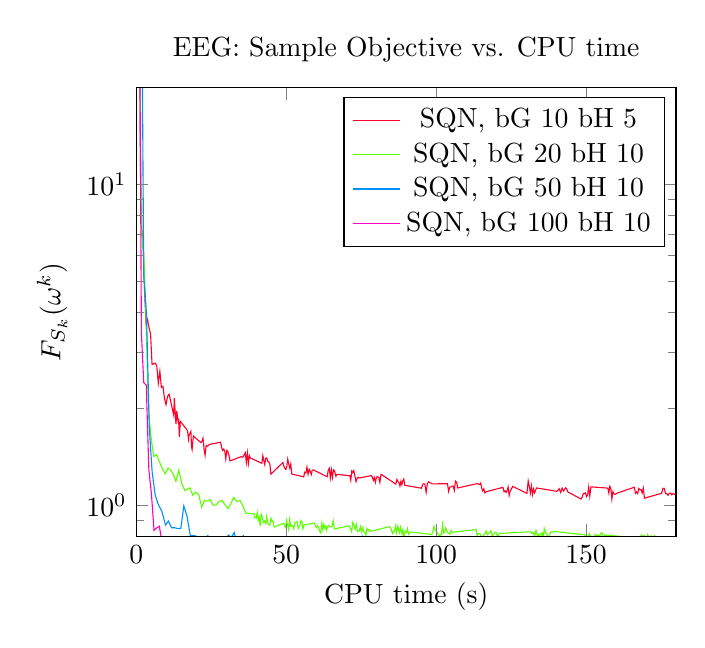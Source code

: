 % This file was created by matplotlib v0.1.0.
% Copyright (c) 2010--2014, Nico Schlömer <nico.schloemer@gmail.com>
% All rights reserved.
% 
% The lastest updates can be retrieved from
% 
% https://github.com/nschloe/matplotlib2tikz
% 
% where you can also submit bug reports and leavecomments.
% 
\begin{tikzpicture}

\definecolor{color1}{rgb}{0.36,1,0}
\definecolor{color0}{rgb}{1,0,0.16}
\definecolor{color3}{rgb}{1,0,0.75}
\definecolor{color2}{rgb}{0,0.562,1}

\begin{axis}[
title={EEG: Sample Objective vs. CPU time},
xlabel={CPU time (s)},
ylabel={$F_{S_k}(\omega^k)$},
xmin=0, xmax=180,
ymin=0.8, ymax=20,
ymode=log,
axis on top,
legend entries={{SQN, bG 10 bH 5},{SQN, bG 20 bH 10},{SQN, bG 50 bH 10},{SQN, bG 100 bH 10}}
]
\addplot [color0]
coordinates {
(0.881,77.985)
(1.336,12.322)
(1.782,7.245)
(2.251,6.673)
(2.743,4.625)
(3.236,3.683)
(3.734,3.794)
(4.224,3.572)
(4.744,3.419)
(5.238,2.746)
(6.293,2.772)
(6.812,2.712)
(7.324,2.4)
(7.842,2.614)
(8.358,2.327)
(8.873,2.346)
(9.388,2.151)
(9.901,2.056)
(10.415,2.185)
(10.928,2.218)
(12.45,1.911)
(12.676,2.159)
(12.89,1.99)
(13.216,1.79)
(13.503,1.968)
(13.706,1.88)
(13.897,1.829)
(14.091,1.844)
(14.356,1.633)
(14.664,1.824)
(16.772,1.724)
(17.088,1.701)
(17.406,1.606)
(17.62,1.659)
(17.898,1.675)
(18.199,1.698)
(18.401,1.518)
(18.598,1.49)
(18.832,1.576)
(19.033,1.642)
(21.235,1.575)
(21.526,1.566)
(21.874,1.581)
(22.227,1.617)
(22.576,1.498)
(22.928,1.431)
(23.277,1.534)
(23.624,1.526)
(23.974,1.533)
(24.326,1.546)
(28.088,1.571)
(28.442,1.511)
(28.788,1.481)
(29.135,1.495)
(29.485,1.473)
(29.832,1.394)
(30.182,1.482)
(30.534,1.468)
(30.887,1.434)
(31.238,1.373)
(34.943,1.416)
(35.291,1.411)
(35.64,1.414)
(35.984,1.436)
(36.334,1.456)
(36.681,1.359)
(37.029,1.456)
(37.377,1.348)
(37.718,1.424)
(38.029,1.403)
(41.879,1.35)
(42.19,1.426)
(42.5,1.382)
(42.817,1.339)
(43.162,1.398)
(43.505,1.404)
(43.856,1.37)
(44.205,1.364)
(44.556,1.337)
(44.882,1.249)
(48.877,1.358)
(49.222,1.319)
(49.555,1.3)
(49.87,1.291)
(50.186,1.323)
(50.496,1.391)
(50.823,1.344)
(51.162,1.305)
(51.501,1.343)
(51.835,1.25)
(55.814,1.225)
(56.169,1.267)
(56.557,1.26)
(56.913,1.314)
(57.269,1.247)
(57.628,1.294)
(57.981,1.277)
(58.335,1.245)
(58.682,1.285)
(59.031,1.288)
(63.65,1.226)
(64.004,1.283)
(64.358,1.303)
(64.706,1.216)
(65.057,1.288)
(65.405,1.22)
(65.753,1.289)
(66.103,1.28)
(66.571,1.23)
(66.941,1.247)
(71.195,1.235)
(71.525,1.195)
(71.84,1.277)
(72.166,1.264)
(72.52,1.282)
(72.897,1.236)
(73.273,1.184)
(73.632,1.209)
(73.986,1.222)
(74.342,1.215)
(78.342,1.236)
(78.695,1.224)
(79.036,1.194)
(79.377,1.219)
(79.737,1.178)
(80.108,1.224)
(80.488,1.226)
(80.862,1.219)
(81.242,1.177)
(81.613,1.248)
(86.555,1.163)
(86.914,1.203)
(87.273,1.184)
(87.612,1.174)
(87.927,1.147)
(88.24,1.186)
(88.553,1.159)
(88.869,1.19)
(89.206,1.206)
(89.536,1.153)
(95.124,1.129)
(95.481,1.159)
(95.891,1.168)
(96.25,1.161)
(96.662,1.096)
(97.074,1.168)
(97.534,1.183)
(97.894,1.174)
(98.248,1.172)
(98.601,1.165)
(103.774,1.166)
(104.162,1.104)
(104.525,1.137)
(104.892,1.139)
(105.278,1.146)
(105.681,1.147)
(106.061,1.111)
(106.442,1.188)
(106.833,1.177)
(107.197,1.131)
(113.461,1.166)
(113.821,1.168)
(114.17,1.162)
(114.518,1.159)
(114.867,1.171)
(115.202,1.13)
(115.522,1.108)
(115.886,1.124)
(116.275,1.091)
(116.667,1.101)
(122.28,1.136)
(122.66,1.101)
(123.0,1.109)
(123.338,1.095)
(123.677,1.109)
(124.005,1.139)
(124.353,1.072)
(124.699,1.107)
(125.099,1.121)
(125.521,1.144)
(130.282,1.088)
(130.702,1.19)
(131.105,1.14)
(131.445,1.091)
(131.788,1.147)
(132.148,1.08)
(132.46,1.122)
(132.796,1.093)
(133.142,1.111)
(133.492,1.131)
(140.196,1.104)
(140.596,1.111)
(141.028,1.125)
(141.531,1.095)
(142.018,1.13)
(142.409,1.107)
(142.78,1.116)
(143.151,1.132)
(143.521,1.126)
(143.926,1.099)
(148.344,1.045)
(148.702,1.059)
(149.056,1.085)
(149.437,1.086)
(149.797,1.093)
(150.155,1.063)
(150.524,1.076)
(150.885,1.14)
(151.243,1.066)
(151.627,1.14)
(157.262,1.13)
(157.602,1.09)
(157.927,1.145)
(158.267,1.131)
(158.615,1.045)
(158.963,1.102)
(159.321,1.084)
(159.703,1.08)
(160.075,1.086)
(160.456,1.091)
(166.089,1.137)
(166.493,1.088)
(166.872,1.1)
(167.235,1.087)
(167.602,1.127)
(167.967,1.117)
(168.336,1.119)
(168.714,1.091)
(169.1,1.129)
(169.48,1.051)
(175.22,1.089)
(175.643,1.127)
(176.046,1.129)
(176.514,1.087)
(176.913,1.088)
(177.32,1.073)
(177.766,1.087)
(178.218,1.091)
(178.607,1.077)
(179.013,1.087)
(183.988,1.025)
(184.337,1.128)
(184.658,1.104)
(184.991,1.126)
(185.326,1.018)
(185.658,1.05)
(185.995,1.057)
(186.345,1.073)
(186.717,1.059)
(187.1,1.105)
(193.879,1.092)
(194.266,1.12)
(194.662,1.12)
(195.055,1.076)
(195.437,1.073)
(195.805,1.035)
(196.181,1.063)
(196.566,1.101)
(196.941,1.071)
(197.328,1.063)

};
\addplot [color1]
coordinates {
(0.978,78.186)
(1.52,10.139)
(1.973,6.404)
(2.462,6.125)
(3.216,3.878)
(3.874,2.194)
(4.398,1.817)
(5.034,1.588)
(5.813,1.419)
(6.768,1.437)
(7.689,1.365)
(8.62,1.302)
(9.594,1.252)
(10.612,1.305)
(11.633,1.28)
(12.564,1.232)
(13.201,1.186)
(14.147,1.285)
(15.203,1.167)
(16.166,1.11)
(17.865,1.132)
(18.812,1.075)
(19.785,1.097)
(20.805,1.078)
(21.781,0.986)
(22.732,1.034)
(23.675,1.029)
(24.617,1.04)
(25.583,1.001)
(26.591,1.0)
(27.565,1.027)
(28.597,1.034)
(29.587,1.002)
(30.533,0.975)
(31.475,1.009)
(32.45,1.056)
(33.519,1.026)
(34.585,1.034)
(35.581,0.991)
(36.585,0.944)
(39.248,0.939)
(39.594,0.914)
(39.967,0.909)
(40.32,0.949)
(40.655,0.897)
(40.985,0.918)
(41.315,0.86)
(41.645,0.938)
(42.011,0.919)
(42.335,0.883)
(42.726,0.892)
(43.105,0.877)
(43.471,0.921)
(43.827,0.874)
(44.185,0.871)
(44.546,0.866)
(44.903,0.91)
(45.258,0.891)
(45.61,0.892)
(45.96,0.854)
(49.116,0.878)
(49.455,0.863)
(49.783,0.852)
(50.113,0.896)
(50.44,0.869)
(50.783,0.842)
(51.138,0.901)
(51.496,0.858)
(51.845,0.863)
(52.195,0.862)
(52.544,0.844)
(52.894,0.882)
(53.243,0.886)
(53.62,0.889)
(53.995,0.846)
(54.564,0.863)
(54.902,0.896)
(55.235,0.885)
(55.567,0.843)
(55.897,0.867)
(59.307,0.88)
(59.67,0.866)
(60.046,0.851)
(60.438,0.863)
(60.794,0.851)
(61.152,0.829)
(61.513,0.819)
(61.874,0.877)
(62.204,0.837)
(62.538,0.872)
(62.854,0.849)
(63.165,0.858)
(63.48,0.834)
(63.79,0.859)
(64.103,0.865)
(64.417,0.855)
(64.758,0.856)
(65.294,0.857)
(65.655,0.894)
(66.053,0.842)
(70.934,0.862)
(71.362,0.849)
(71.795,0.827)
(72.196,0.883)
(72.572,0.868)
(72.971,0.842)
(73.357,0.871)
(73.725,0.829)
(74.055,0.828)
(74.39,0.834)
(74.749,0.857)
(75.107,0.824)
(75.482,0.851)
(75.867,0.825)
(76.228,0.822)
(76.579,0.803)
(76.915,0.846)
(77.253,0.834)
(77.601,0.84)
(77.965,0.828)
(84.472,0.857)
(84.781,0.849)
(85.095,0.839)
(85.41,0.816)
(85.73,0.828)
(86.092,0.826)
(86.455,0.861)
(86.826,0.821)
(87.24,0.861)
(87.733,0.821)
(88.12,0.854)
(88.527,0.815)
(88.907,0.839)
(89.277,0.789)
(89.667,0.828)
(90.048,0.821)
(90.425,0.845)
(90.805,0.811)
(91.123,0.817)
(91.438,0.825)
(98.542,0.81)
(98.917,0.828)
(99.295,0.859)
(99.661,0.834)
(100.05,0.831)
(100.406,0.819)
(100.728,0.81)
(101.077,0.802)
(101.43,0.81)
(101.776,0.809)
(102.124,0.871)
(102.486,0.818)
(102.826,0.82)
(103.166,0.849)
(103.554,0.834)
(103.884,0.821)
(104.245,0.815)
(104.615,0.812)
(105.0,0.834)
(105.393,0.823)
(113.319,0.839)
(113.677,0.804)
(114.006,0.814)
(114.369,0.814)
(114.725,0.812)
(115.077,0.794)
(115.47,0.78)
(115.888,0.809)
(116.288,0.814)
(116.673,0.83)
(117.116,0.809)
(117.544,0.815)
(118.278,0.832)
(118.718,0.802)
(119.214,0.812)
(119.585,0.824)
(119.939,0.823)
(120.287,0.805)
(120.644,0.797)
(121.015,0.816)
(131.531,0.826)
(131.947,0.815)
(132.445,0.821)
(132.852,0.8)
(133.301,0.834)
(133.813,0.803)
(134.244,0.812)
(134.627,0.781)
(134.999,0.817)
(135.372,0.82)
(135.698,0.78)
(136.046,0.846)
(136.463,0.823)
(136.835,0.817)
(137.229,0.796)
(137.63,0.8)
(138.001,0.817)
(138.411,0.826)
(138.801,0.824)
(139.184,0.828)
(149.57,0.808)
(149.971,0.778)
(150.353,0.794)
(150.749,0.805)
(151.165,0.815)
(151.557,0.797)
(151.946,0.784)
(152.346,0.784)
(152.772,0.805)
(153.222,0.811)
(153.596,0.794)
(153.993,0.808)
(154.367,0.803)
(154.737,0.807)
(155.103,0.82)
(155.471,0.815)
(155.869,0.785)
(156.256,0.807)
(156.636,0.798)
(157.011,0.807)
(167.628,0.787)
(168.042,0.794)
(168.4,0.806)
(168.769,0.765)
(169.122,0.803)
(169.458,0.803)
(169.808,0.78)
(170.179,0.771)
(170.549,0.809)
(170.96,0.796)
(171.326,0.795)
(171.683,0.802)
(172.034,0.783)
(172.389,0.785)
(172.745,0.804)
(173.099,0.797)
(173.435,0.794)
(173.755,0.776)
(174.07,0.766)
(174.387,0.779)
(185.148,0.784)
(185.551,0.761)
(185.944,0.794)
(186.342,0.795)
(186.73,0.778)
(187.145,0.77)
(187.541,0.8)
(187.929,0.765)
(188.32,0.777)
(188.745,0.821)
(189.126,0.795)
(189.444,0.799)
(189.755,0.799)
(190.07,0.795)
(190.382,0.794)
(190.697,0.761)
(191.035,0.786)
(191.368,0.779)
(191.699,0.8)
(192.038,0.77)

};
\addplot [color2]
coordinates {
(1.609,77.871)
(2.461,5.193)
(3.39,3.957)
(4.302,1.748)
(5.275,1.266)
(6.324,1.071)
(7.35,1.003)
(8.471,0.959)
(9.729,0.867)
(10.698,0.892)
(11.74,0.85)
(12.799,0.85)
(13.91,0.845)
(14.84,0.846)
(15.828,0.994)
(16.87,0.927)
(17.98,0.805)
(18.924,0.804)
(19.896,0.801)
(20.88,0.78)
(21.852,0.768)
(22.805,0.786)
(23.807,0.803)
(24.804,0.785)
(25.78,0.763)
(26.702,0.765)
(27.678,0.786)
(28.663,0.772)
(29.702,0.773)
(30.695,0.807)
(31.67,0.793)
(32.643,0.822)
(33.692,0.756)
(34.683,0.789)
(35.715,0.803)
(36.761,0.759)
(37.786,0.719)
(38.813,0.725)
(39.851,0.763)
(40.805,0.741)
(41.763,0.727)
(42.81,0.741)
(43.781,0.723)
(44.785,0.752)
(45.811,0.704)
(46.844,0.718)
(47.901,0.769)
(48.949,0.729)
(50.013,0.722)
(51.028,0.728)
(52.852,0.721)
(53.864,0.726)
(54.835,0.712)
(55.929,0.736)
(56.947,0.714)
(57.976,0.747)
(59.042,0.733)
(60.088,0.728)
(61.054,0.747)
(62.026,0.731)
(63.017,0.715)
(64.072,0.7)
(65.119,0.727)
(66.171,0.729)
(67.228,0.742)
(68.257,0.722)
(69.292,0.719)
(70.318,0.719)
(71.338,0.74)
(72.368,0.719)
(73.396,0.748)
(74.421,0.73)
(75.426,0.795)
(76.343,0.725)
(77.331,0.737)
(78.306,0.738)
(79.335,0.721)
(80.305,0.717)
(81.304,0.736)
(82.33,0.732)
(83.377,0.737)
(84.408,0.71)
(85.49,0.719)
(86.509,0.721)
(87.6,0.725)
(88.706,0.717)
(89.794,0.771)
(90.841,0.71)
(91.89,0.707)
(92.936,0.742)
(93.977,0.727)
(95.02,0.725)
(96.054,0.711)
(97.077,0.724)
(98.068,0.717)
(99.027,0.712)
(99.98,0.706)
(100.936,0.724)
(101.842,0.71)
(102.831,0.716)
(105.903,0.727)
(106.234,0.713)
(106.573,0.719)
(106.91,0.719)
(107.248,0.708)
(107.586,0.711)
(107.924,0.72)
(108.261,0.714)
(108.6,0.697)
(108.937,0.702)
(109.277,0.708)
(109.61,0.706)
(109.943,0.694)
(110.271,0.711)
(110.582,0.717)
(110.895,0.709)
(111.205,0.717)
(111.518,0.697)
(111.832,0.706)
(112.145,0.707)
(112.457,0.707)
(112.769,0.714)
(113.079,0.711)
(113.391,0.711)
(113.702,0.705)
(114.016,0.71)
(114.327,0.701)
(114.638,0.709)
(114.95,0.702)
(115.262,0.699)
(115.573,0.702)
(115.902,0.698)
(116.235,0.704)
(116.58,0.71)
(116.924,0.703)
(117.263,0.707)
(117.595,0.696)
(117.937,0.708)
(118.269,0.7)
(118.617,0.699)
(118.941,0.697)
(119.277,0.702)
(119.619,0.706)
(119.957,0.711)
(120.298,0.697)
(120.637,0.706)
(120.977,0.702)
(121.317,0.711)
(121.656,0.71)
(121.996,0.705)
(124.765,0.702)
(125.076,0.695)
(125.39,0.708)
(125.699,0.689)
(126.012,0.696)
(126.322,0.707)
(126.634,0.708)
(126.942,0.704)
(127.253,0.692)
(127.564,0.696)
(127.876,0.713)
(128.185,0.705)
(128.498,0.698)
(128.81,0.719)
(129.122,0.725)
(129.431,0.7)
(129.742,0.707)
(130.06,0.703)
(130.396,0.701)
(130.727,0.713)
(131.057,0.688)
(131.394,0.701)
(131.729,0.703)
(132.07,0.696)
(132.417,0.721)
(132.743,0.71)
(133.085,0.702)
(133.424,0.689)
(133.764,0.71)
(134.102,0.71)
(134.444,0.7)
(134.783,0.695)
(135.124,0.712)
(135.464,0.688)
(135.804,0.699)
(136.144,0.709)
(136.483,0.701)
(136.821,0.688)
(137.147,0.71)
(137.48,0.707)
(137.82,0.696)
(138.15,0.696)
(138.464,0.692)
(138.806,0.7)
(139.14,0.703)
(139.46,0.694)
(139.786,0.705)
(140.132,0.715)
(140.466,0.702)
(140.798,0.693)
(144.176,0.711)
(144.49,0.711)
(144.811,0.706)
(145.145,0.711)
(145.484,0.71)
(145.818,0.692)
(146.151,0.691)
(146.49,0.69)
(146.831,0.697)
(147.181,0.703)
(147.518,0.695)
(147.866,0.709)
(148.196,0.708)
(148.518,0.712)
(148.843,0.704)
(149.164,0.707)
(149.487,0.689)
(149.807,0.696)
(150.15,0.698)
(150.485,0.693)
(150.828,0.709)
(151.155,0.697)
(151.474,0.71)
(151.824,0.697)
(152.158,0.711)
(152.488,0.686)
(152.842,0.681)
(153.18,0.706)
(153.527,0.702)
(153.841,0.697)
(154.176,0.699)
(154.493,0.697)
(154.817,0.688)
(155.151,0.697)
(155.47,0.7)
(155.787,0.699)
(156.107,0.699)
(156.424,0.686)
(156.744,0.683)
(157.064,0.707)
(157.382,0.699)
(157.7,0.692)
(158.019,0.699)
(158.335,0.691)
(158.662,0.693)
(158.981,0.709)
(159.305,0.695)
(159.632,0.691)
(159.953,0.704)
(160.283,0.701)
(165.138,0.693)
(165.448,0.685)
(165.763,0.687)
(166.074,0.693)
(166.387,0.695)
(166.701,0.699)
(167.015,0.694)
(167.344,0.707)
(167.684,0.705)
(168.017,0.696)
(168.359,0.693)
(168.695,0.699)
(169.028,0.691)
(169.371,0.702)
(169.699,0.692)
(170.042,0.691)
(170.385,0.698)
(170.727,0.701)
(171.069,0.699)
(171.411,0.707)
(171.753,0.698)
(172.094,0.71)
(172.436,0.707)
(172.776,0.696)
(173.117,0.699)
(173.458,0.699)
(173.805,0.711)
(174.157,0.705)
(174.499,0.693)
(174.84,0.706)
(175.183,0.706)
(175.525,0.703)
(175.865,0.706)
(176.204,0.705)
(176.544,0.688)
(176.888,0.687)
(177.226,0.711)
(177.568,0.698)
(177.905,0.699)
(178.246,0.713)
(178.59,0.707)
(178.94,0.706)
(179.279,0.684)
(179.623,0.71)
(179.963,0.71)
(180.307,0.702)
(180.636,0.71)
(180.95,0.698)
(181.262,0.695)
(181.577,0.689)
(187.204,0.7)
(187.545,0.699)
(187.886,0.691)
(188.227,0.698)
(188.567,0.701)
(188.907,0.698)
(189.245,0.696)
(189.586,0.687)
(189.926,0.703)
(190.267,0.701)
(190.607,0.689)
(190.948,0.694)
(191.288,0.692)
(191.629,0.7)
(191.959,0.689)
(192.155,0.685)
(192.35,0.678)
(192.548,0.698)
(192.74,0.712)
(192.942,0.686)
(193.134,0.703)
(193.325,0.688)
(193.522,0.707)
(193.839,0.69)
(194.135,0.699)
(194.329,0.699)
(194.523,0.701)
(194.841,0.701)
(195.162,0.705)
(195.482,0.689)
(195.804,0.706)
(196.125,0.695)
(196.446,0.694)
(196.765,0.692)
(197.085,0.695)
(197.399,0.696)
(197.71,0.704)
(198.023,0.701)
(198.335,0.698)
(198.634,0.7)
(198.838,0.695)
(199.023,0.708)
(199.209,0.693)
(199.394,0.691)
(199.58,0.698)
(199.771,0.694)
(199.958,0.702)

};
\addplot [color3]
coordinates {
(0.894,78.331)
(1.685,3.435)
(2.47,2.409)
(3.308,2.368)
(4.171,1.291)
(5.037,1.082)
(5.898,0.834)
(6.765,0.849)
(7.665,0.859)
(8.527,0.771)
(9.385,0.754)
(10.283,0.771)
(10.857,0.743)
(11.423,0.726)
(11.99,0.726)
(12.537,0.718)
(13.102,0.763)
(13.665,0.767)
(14.207,0.711)
(14.793,0.751)
(15.347,0.717)
(15.92,0.724)
(16.504,0.723)
(17.07,0.717)
(17.685,0.716)
(18.286,0.704)
(18.858,0.69)
(19.422,0.71)
(19.997,0.712)
(20.569,0.697)
(21.149,0.7)
(21.719,0.698)
(22.293,0.703)
(22.831,0.707)
(23.432,0.735)
(23.994,0.689)
(24.56,0.726)
(25.122,0.693)
(25.679,0.7)
(26.244,0.716)
(26.803,0.7)
(27.403,0.693)
(27.973,0.704)
(28.587,0.701)
(29.158,0.691)
(29.7,0.699)
(30.273,0.733)
(30.861,0.699)
(31.454,0.688)
(32.042,0.696)
(32.64,0.686)
(33.242,0.706)
(33.835,0.716)
(34.437,0.701)
(35.012,0.692)
(35.581,0.706)
(36.154,0.719)
(36.723,0.706)
(37.292,0.71)
(37.856,0.703)
(38.483,0.693)
(39.073,0.693)
(39.744,0.696)
(40.378,0.709)
(40.931,0.718)
(41.494,0.738)
(42.054,0.703)
(42.603,0.71)
(43.19,0.714)
(43.804,0.694)
(44.39,0.729)
(44.983,0.701)
(45.61,0.723)
(46.197,0.701)
(46.777,0.699)
(47.362,0.688)
(47.921,0.694)
(48.725,0.713)
(49.531,0.693)
(50.09,0.702)
(50.677,0.71)
(51.319,0.69)
(51.905,0.682)
(52.467,0.684)
(53.0,0.693)
(53.562,0.72)
(54.127,0.684)
(54.714,0.685)
(55.279,0.685)
(55.944,0.698)
(56.525,0.701)
(57.467,0.725)
(58.382,0.69)
(59.287,0.704)
(60.034,0.695)
(60.596,0.702)
(61.158,0.701)
(61.716,0.697)
(62.276,0.676)
(62.837,0.702)
(63.91,0.693)
(64.466,0.698)
(65.033,0.694)
(65.589,0.688)
(66.147,0.704)
(66.708,0.703)
(67.269,0.7)
(67.827,0.71)
(68.387,0.713)
(68.947,0.688)
(69.539,0.686)
(70.115,0.703)
(70.688,0.703)
(71.279,0.7)
(71.869,0.696)
(72.431,0.7)
(72.992,0.695)
(73.553,0.708)
(74.118,0.681)
(74.681,0.69)
(75.242,0.699)
(75.805,0.699)
(76.366,0.699)
(76.927,0.7)
(77.465,0.687)
(78.005,0.688)
(78.57,0.705)
(79.139,0.706)
(79.679,0.694)
(80.245,0.723)
(80.813,0.716)
(81.424,0.709)
(82.037,0.706)
(82.617,0.709)
(83.179,0.69)
(83.737,0.687)
(84.323,0.711)
(84.935,0.707)
(85.498,0.706)
(86.068,0.708)
(86.646,0.696)
(87.224,0.701)
(87.804,0.69)
(88.385,0.718)
(88.972,0.7)
(89.514,0.684)
(90.102,0.714)
(90.682,0.688)
(91.251,0.688)
(91.812,0.692)
(92.689,0.691)
(93.606,0.711)
(94.527,0.698)
(95.441,0.684)
(96.354,0.693)
(97.264,0.714)
(98.176,0.719)
(99.044,0.685)
(99.899,0.689)
(100.516,0.72)
(101.076,0.703)
(101.632,0.691)
(102.191,0.693)
(102.739,0.714)
(103.277,0.724)
(103.836,0.709)
(104.405,0.694)
(105.016,0.701)
(105.599,0.71)
(106.193,0.689)
(106.759,0.693)
(107.334,0.696)
(107.938,0.704)
(108.516,0.688)
(109.052,0.705)
(109.629,0.723)
(110.244,0.693)
(110.832,0.696)
(111.406,0.685)
(111.99,0.693)
(112.67,0.708)
(113.582,0.7)
(114.262,0.701)
(114.884,0.704)
(115.452,0.69)
(116.035,0.706)
(116.601,0.698)
(117.161,0.7)
(117.72,0.684)
(118.278,0.681)
(118.842,0.704)
(119.759,0.732)
(120.353,0.689)
(120.95,0.695)
(121.548,0.684)
(122.113,0.693)
(122.683,0.69)
(123.296,0.709)
(123.925,0.716)
(124.501,0.707)
(126.155,0.696)
(126.339,0.684)
(126.527,0.687)
(126.711,0.693)
(126.893,0.685)
(127.09,0.684)
(127.279,0.681)
(127.461,0.677)
(127.644,0.676)
(127.841,0.687)
(128.033,0.687)
(128.218,0.679)
(128.414,0.683)
(128.608,0.678)
(128.792,0.682)
(128.977,0.687)
(129.267,0.691)
(129.558,0.684)
(129.849,0.687)
(130.141,0.682)
(130.436,0.688)
(130.73,0.685)
(130.958,0.692)
(131.14,0.689)
(131.323,0.676)
(131.506,0.677)
(131.699,0.692)
(131.886,0.678)
(132.069,0.69)
(132.252,0.688)
(132.47,0.685)
(132.678,0.681)
(132.875,0.68)
(133.062,0.682)
(133.25,0.683)
(133.436,0.68)
(133.623,0.685)
(133.823,0.686)
(134.028,0.682)
(134.219,0.693)
(134.407,0.682)
(134.592,0.683)
(134.78,0.672)
(134.978,0.674)
(135.182,0.677)
(135.393,0.689)
(135.58,0.696)
(135.776,0.682)
(135.964,0.686)
(136.164,0.691)
(136.379,0.678)
(136.567,0.691)
(136.754,0.674)
(136.938,0.693)
(137.122,0.678)
(137.314,0.693)
(137.507,0.681)
(137.694,0.684)
(137.88,0.675)
(138.08,0.686)
(138.28,0.683)
(138.468,0.69)
(138.663,0.677)
(138.852,0.684)
(139.037,0.685)
(139.22,0.678)
(139.407,0.681)
(139.593,0.695)
(139.855,0.682)
(140.11,0.679)
(140.341,0.685)
(140.55,0.689)
(140.759,0.686)
(140.945,0.684)
(141.131,0.662)
(141.334,0.687)
(141.547,0.674)
(141.743,0.677)
(141.931,0.684)
(142.118,0.681)
(142.309,0.676)
(142.505,0.678)
(142.766,0.681)
(142.965,0.682)
(143.162,0.686)
(143.36,0.679)
(143.566,0.683)
(143.779,0.664)
(143.967,0.679)
(144.157,0.686)
(144.347,0.689)
(144.54,0.685)
(144.723,0.679)
(144.906,0.686)
(145.091,0.68)
(145.275,0.691)
(145.461,0.677)
(145.645,0.677)
(145.832,0.676)
(146.018,0.679)
(147.649,0.692)
(147.837,0.678)
(148.022,0.689)
(148.207,0.684)
(148.393,0.687)
(148.578,0.681)
(148.763,0.683)
(148.949,0.676)
(149.133,0.689)
(149.317,0.682)
(149.503,0.671)
(149.687,0.679)
(149.872,0.676)
(150.055,0.685)
(150.239,0.677)
(150.423,0.685)
(150.608,0.688)
(150.794,0.679)
(150.981,0.684)
(151.168,0.682)
(151.354,0.688)
(151.539,0.685)
(151.727,0.686)
(151.914,0.678)
(152.101,0.683)
(152.285,0.684)
(152.473,0.684)
(152.661,0.689)
(152.847,0.681)
(153.033,0.681)
(153.217,0.684)
(153.403,0.687)
(153.588,0.686)
(153.775,0.684)
(153.959,0.683)
(154.142,0.677)
(154.324,0.687)
(154.507,0.697)
(154.691,0.669)
(154.873,0.668)
(155.056,0.684)
(155.239,0.689)
(155.422,0.684)
(155.604,0.674)
(155.787,0.676)
(155.97,0.685)
(156.155,0.694)
(156.341,0.678)
(156.528,0.689)
(156.724,0.674)
(156.911,0.673)
(157.097,0.689)
(157.281,0.678)
(157.465,0.673)
(157.652,0.679)
(157.837,0.682)
(158.023,0.675)
(158.213,0.688)
(158.401,0.676)
(158.589,0.683)
(158.778,0.681)
(158.964,0.693)
(159.151,0.675)
(159.339,0.679)
(159.524,0.683)
(159.819,0.681)
(160.115,0.673)
(160.41,0.685)
(160.706,0.682)
(160.935,0.678)
(161.119,0.679)
(161.303,0.678)
(161.487,0.685)
(161.67,0.693)
(161.854,0.677)
(162.04,0.684)
(162.223,0.677)
(162.406,0.682)
(162.59,0.677)
(162.774,0.696)
(162.958,0.682)
(163.141,0.68)
(163.323,0.684)
(163.517,0.684)
(163.715,0.668)
(163.899,0.674)
(164.081,0.668)
(164.264,0.679)
(164.448,0.674)
(164.633,0.676)
(164.815,0.684)
(164.998,0.683)
(165.182,0.68)
(165.364,0.67)
(165.562,0.694)
(165.763,0.686)
(165.949,0.684)
(166.132,0.688)
(166.324,0.683)
(166.511,0.683)
(168.588,0.677)
(168.774,0.681)
(168.958,0.689)
(169.142,0.694)
(169.324,0.685)
(169.509,0.675)
(169.696,0.684)
(169.879,0.674)
(170.063,0.677)
(170.252,0.686)
(170.439,0.685)
(170.625,0.668)
(170.879,0.678)
(171.104,0.674)
(171.3,0.683)
(171.483,0.684)
(171.666,0.682)
(171.849,0.673)
(172.036,0.686)
(172.222,0.685)
(172.404,0.678)
(172.592,0.681)
(172.782,0.678)
(172.976,0.679)
(173.167,0.69)
(173.349,0.68)
(173.532,0.687)
(173.719,0.684)
(173.908,0.68)
(174.102,0.684)
(174.291,0.681)
(174.485,0.701)
(174.675,0.685)
(174.86,0.675)
(175.043,0.684)
(175.244,0.68)
(175.45,0.685)
(175.635,0.67)
(175.82,0.682)
(176.008,0.678)
(176.192,0.68)
(176.431,0.681)
(176.641,0.689)
(176.827,0.681)
(177.014,0.681)
(177.201,0.674)
(177.387,0.68)
(177.573,0.679)
(177.764,0.684)
(177.962,0.678)
(178.152,0.68)
(178.341,0.679)
(178.534,0.678)
(178.727,0.676)
(178.915,0.688)
(179.099,0.685)
(179.283,0.679)
(179.468,0.682)
(179.653,0.681)
(179.838,0.685)
(180.024,0.677)
(180.317,0.673)
(180.609,0.684)
(180.902,0.683)
(181.2,0.681)
(181.494,0.677)
(181.79,0.678)
(182.086,0.685)
(182.382,0.683)
(182.675,0.681)
(182.972,0.688)
(183.268,0.672)
(183.453,0.685)
(183.646,0.68)
(183.834,0.673)
(184.021,0.681)
(184.21,0.677)
(184.394,0.687)
(184.578,0.681)
(184.763,0.682)
(184.946,0.685)
(185.131,0.675)
(185.319,0.672)
(185.506,0.681)
(185.702,0.679)
(185.897,0.688)
(186.085,0.679)
(186.274,0.678)
(186.468,0.672)
(186.654,0.688)
(186.841,0.677)
(187.04,0.678)
(187.232,0.687)
(187.428,0.681)
(187.613,0.682)
(187.819,0.675)
(188.011,0.68)
(188.203,0.684)
(188.388,0.676)
(188.573,0.689)
(191.146,0.683)
(191.33,0.694)
(191.531,0.68)
(191.723,0.684)
(191.912,0.684)
(192.166,0.688)
(192.446,0.682)
(192.63,0.688)
(192.813,0.668)
(192.997,0.678)
(193.18,0.681)
(193.363,0.676)
(193.545,0.677)
(193.728,0.692)
(193.912,0.679)
(194.097,0.684)
(194.28,0.679)
(194.464,0.68)
(194.648,0.685)
(194.832,0.685)
(195.016,0.693)
(195.2,0.678)
(195.384,0.682)
(195.567,0.682)
(195.757,0.684)
(195.94,0.676)
(196.124,0.672)
(196.309,0.68)
(196.493,0.676)
(196.676,0.69)
(196.86,0.684)
(197.043,0.68)
(197.227,0.679)
(197.412,0.67)
(197.596,0.691)
(197.78,0.679)
(197.965,0.688)
(198.149,0.677)
(198.332,0.675)
(198.516,0.684)
(198.7,0.679)
(198.883,0.677)
(199.067,0.686)
(199.251,0.683)
(199.434,0.684)
(199.619,0.68)
(199.802,0.677)
(199.985,0.679)

};
\path [draw=black, fill opacity=0] (axis cs:13,20)--(axis cs:13,20);

\path [draw=black, fill opacity=0] (axis cs:180,13)--(axis cs:180,13);

\path [draw=black, fill opacity=0] (axis cs:13,0.8)--(axis cs:13,0.8);

\path [draw=black, fill opacity=0] (axis cs:0,13)--(axis cs:0,13);

\end{axis}

\end{tikzpicture}